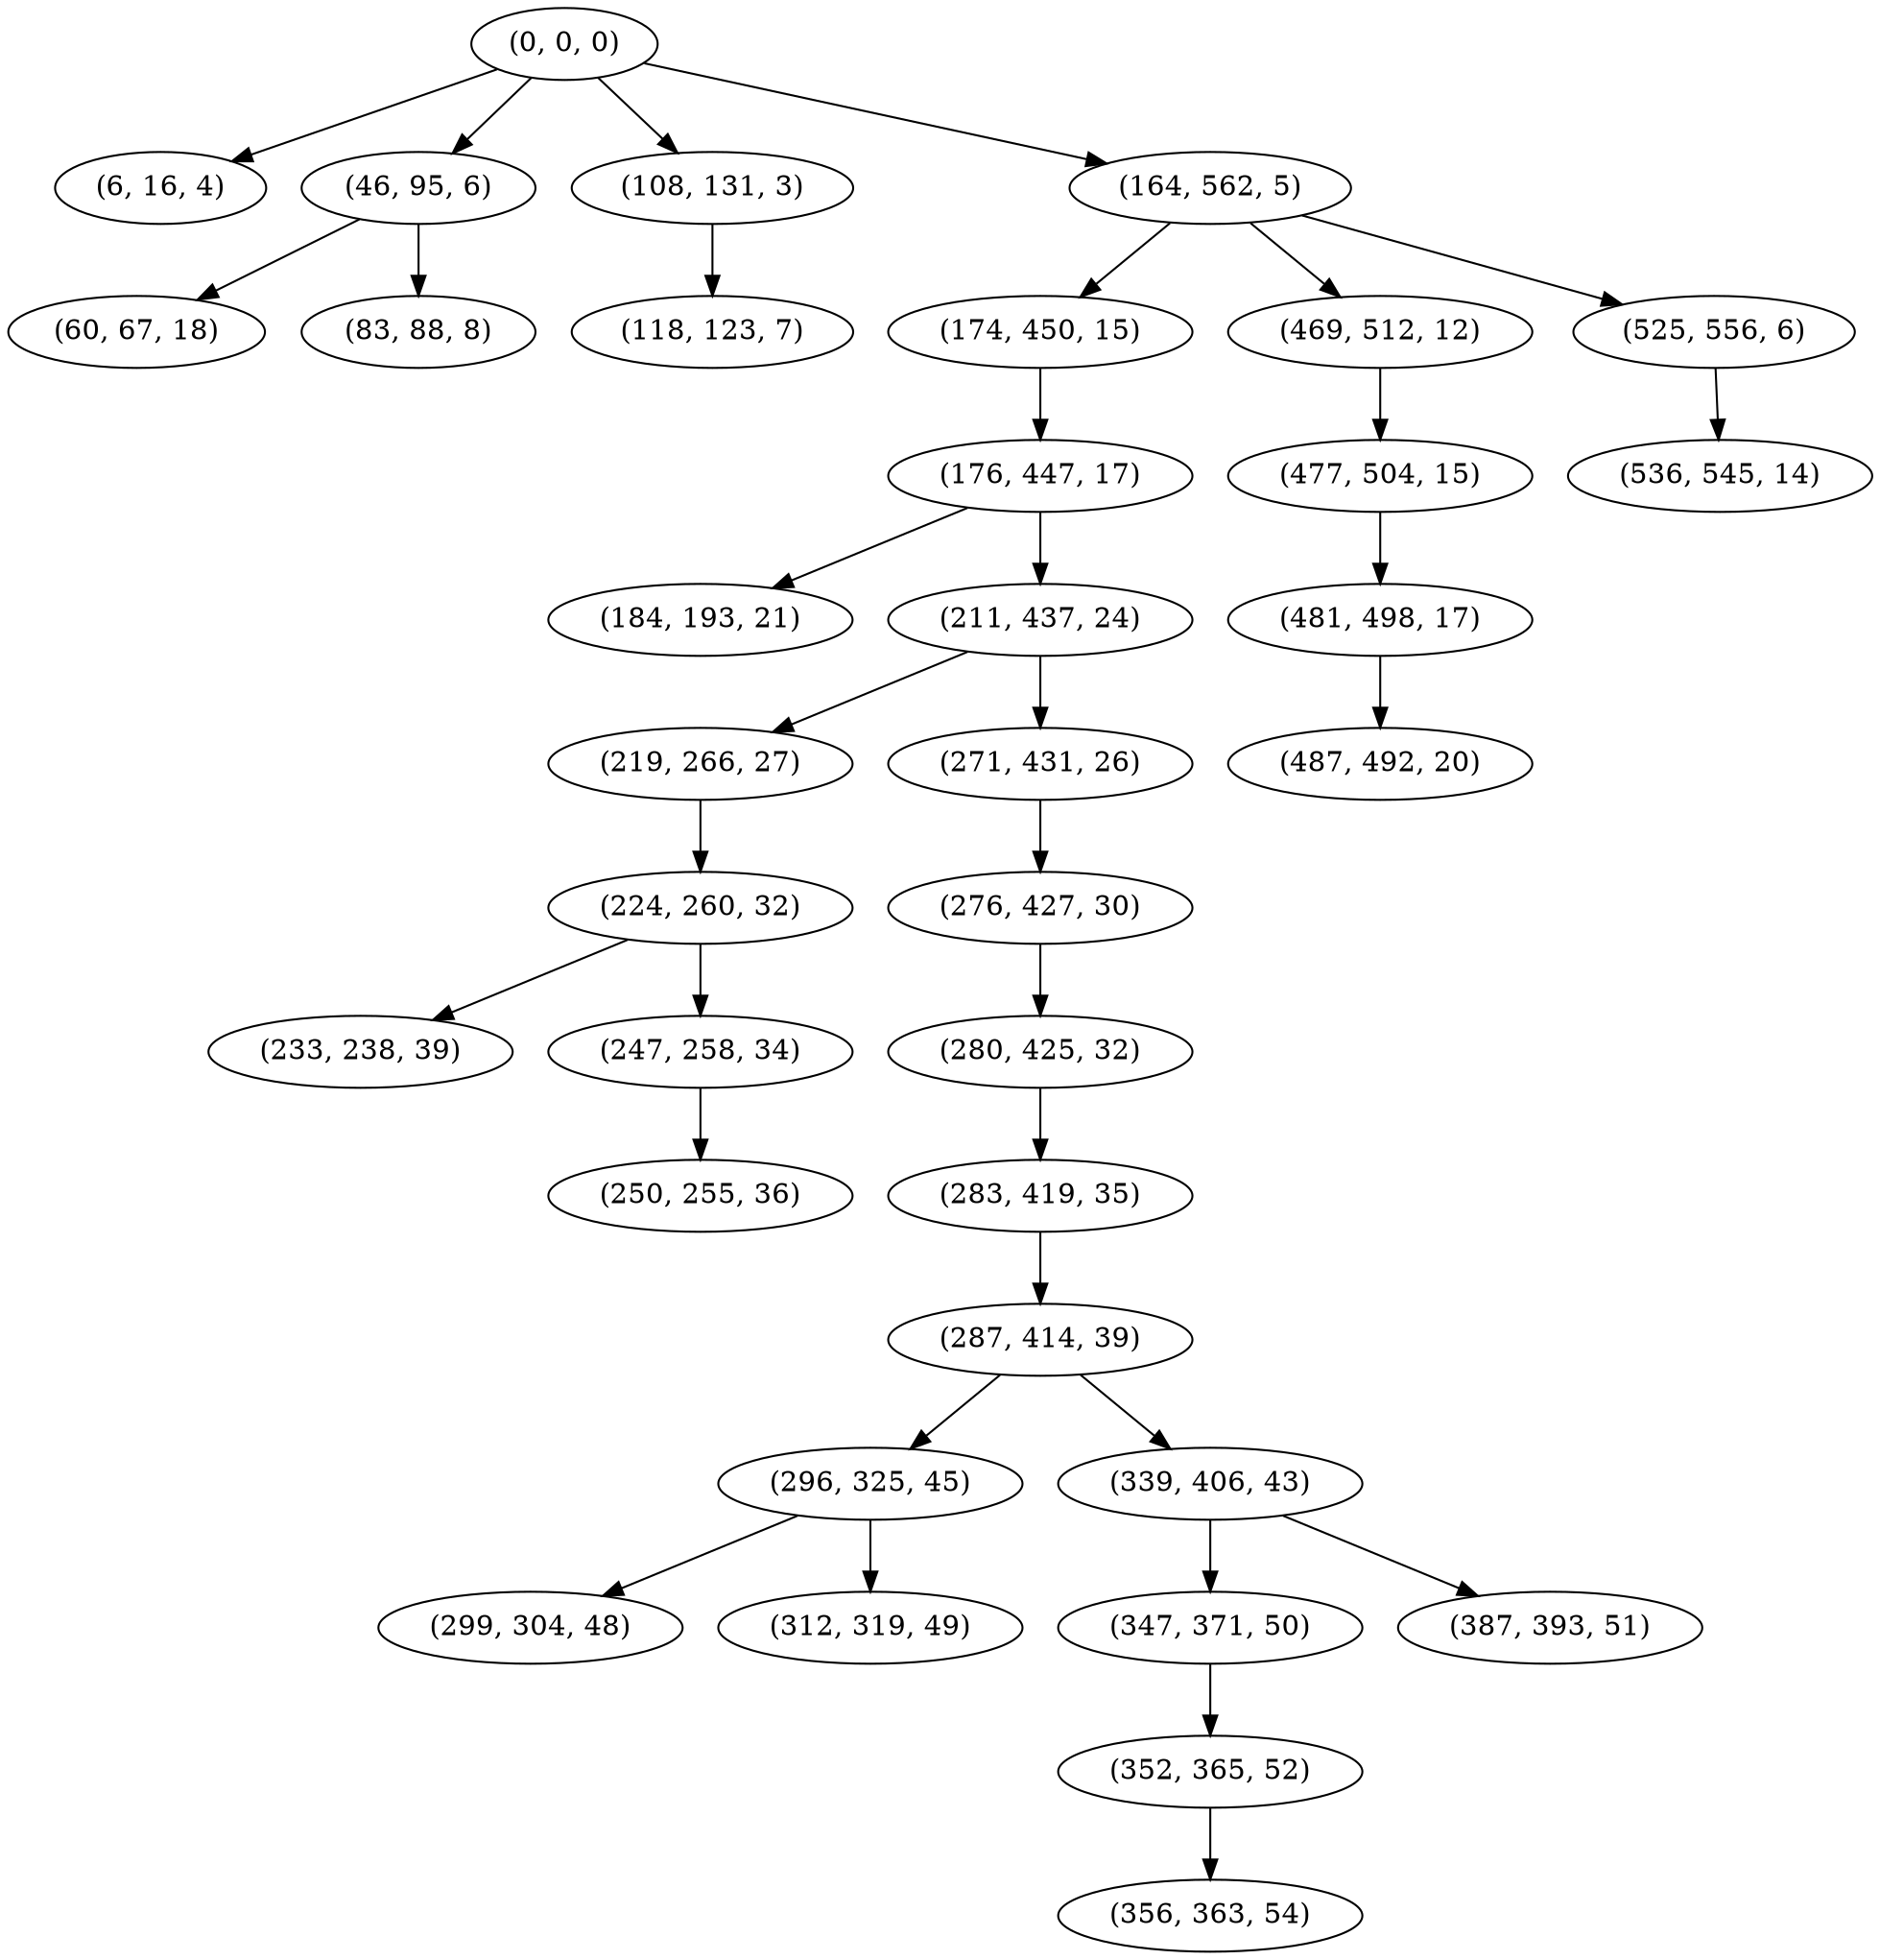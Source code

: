 digraph tree {
    "(0, 0, 0)";
    "(6, 16, 4)";
    "(46, 95, 6)";
    "(60, 67, 18)";
    "(83, 88, 8)";
    "(108, 131, 3)";
    "(118, 123, 7)";
    "(164, 562, 5)";
    "(174, 450, 15)";
    "(176, 447, 17)";
    "(184, 193, 21)";
    "(211, 437, 24)";
    "(219, 266, 27)";
    "(224, 260, 32)";
    "(233, 238, 39)";
    "(247, 258, 34)";
    "(250, 255, 36)";
    "(271, 431, 26)";
    "(276, 427, 30)";
    "(280, 425, 32)";
    "(283, 419, 35)";
    "(287, 414, 39)";
    "(296, 325, 45)";
    "(299, 304, 48)";
    "(312, 319, 49)";
    "(339, 406, 43)";
    "(347, 371, 50)";
    "(352, 365, 52)";
    "(356, 363, 54)";
    "(387, 393, 51)";
    "(469, 512, 12)";
    "(477, 504, 15)";
    "(481, 498, 17)";
    "(487, 492, 20)";
    "(525, 556, 6)";
    "(536, 545, 14)";
    "(0, 0, 0)" -> "(6, 16, 4)";
    "(0, 0, 0)" -> "(46, 95, 6)";
    "(0, 0, 0)" -> "(108, 131, 3)";
    "(0, 0, 0)" -> "(164, 562, 5)";
    "(46, 95, 6)" -> "(60, 67, 18)";
    "(46, 95, 6)" -> "(83, 88, 8)";
    "(108, 131, 3)" -> "(118, 123, 7)";
    "(164, 562, 5)" -> "(174, 450, 15)";
    "(164, 562, 5)" -> "(469, 512, 12)";
    "(164, 562, 5)" -> "(525, 556, 6)";
    "(174, 450, 15)" -> "(176, 447, 17)";
    "(176, 447, 17)" -> "(184, 193, 21)";
    "(176, 447, 17)" -> "(211, 437, 24)";
    "(211, 437, 24)" -> "(219, 266, 27)";
    "(211, 437, 24)" -> "(271, 431, 26)";
    "(219, 266, 27)" -> "(224, 260, 32)";
    "(224, 260, 32)" -> "(233, 238, 39)";
    "(224, 260, 32)" -> "(247, 258, 34)";
    "(247, 258, 34)" -> "(250, 255, 36)";
    "(271, 431, 26)" -> "(276, 427, 30)";
    "(276, 427, 30)" -> "(280, 425, 32)";
    "(280, 425, 32)" -> "(283, 419, 35)";
    "(283, 419, 35)" -> "(287, 414, 39)";
    "(287, 414, 39)" -> "(296, 325, 45)";
    "(287, 414, 39)" -> "(339, 406, 43)";
    "(296, 325, 45)" -> "(299, 304, 48)";
    "(296, 325, 45)" -> "(312, 319, 49)";
    "(339, 406, 43)" -> "(347, 371, 50)";
    "(339, 406, 43)" -> "(387, 393, 51)";
    "(347, 371, 50)" -> "(352, 365, 52)";
    "(352, 365, 52)" -> "(356, 363, 54)";
    "(469, 512, 12)" -> "(477, 504, 15)";
    "(477, 504, 15)" -> "(481, 498, 17)";
    "(481, 498, 17)" -> "(487, 492, 20)";
    "(525, 556, 6)" -> "(536, 545, 14)";
}
